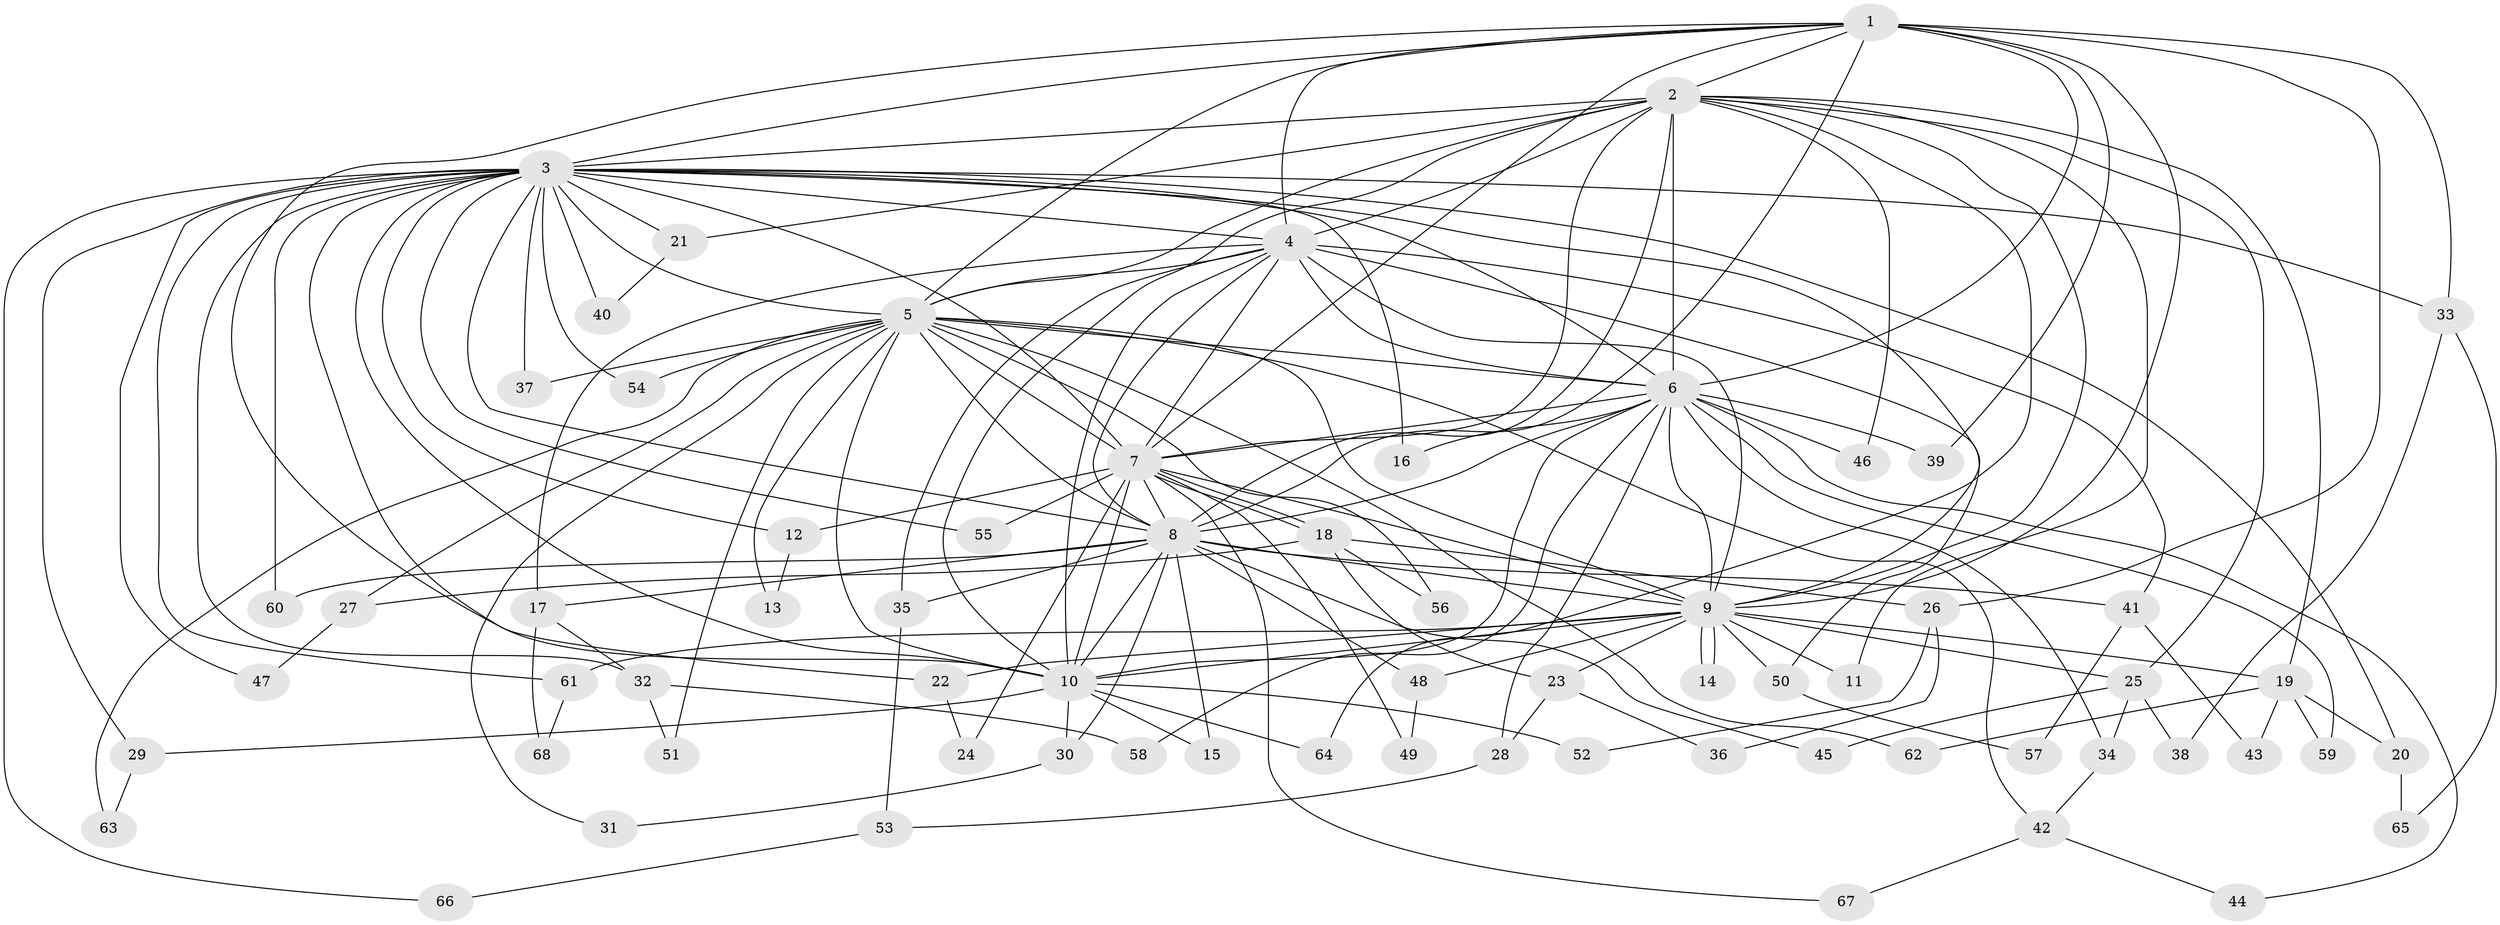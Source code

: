 // coarse degree distribution, {16: 0.07142857142857142, 14: 0.03571428571428571, 1: 0.03571428571428571, 3: 0.39285714285714285, 2: 0.07142857142857142, 4: 0.14285714285714285, 5: 0.07142857142857142, 11: 0.07142857142857142, 13: 0.03571428571428571, 6: 0.03571428571428571, 9: 0.03571428571428571}
// Generated by graph-tools (version 1.1) at 2025/36/03/04/25 23:36:29]
// undirected, 68 vertices, 161 edges
graph export_dot {
  node [color=gray90,style=filled];
  1;
  2;
  3;
  4;
  5;
  6;
  7;
  8;
  9;
  10;
  11;
  12;
  13;
  14;
  15;
  16;
  17;
  18;
  19;
  20;
  21;
  22;
  23;
  24;
  25;
  26;
  27;
  28;
  29;
  30;
  31;
  32;
  33;
  34;
  35;
  36;
  37;
  38;
  39;
  40;
  41;
  42;
  43;
  44;
  45;
  46;
  47;
  48;
  49;
  50;
  51;
  52;
  53;
  54;
  55;
  56;
  57;
  58;
  59;
  60;
  61;
  62;
  63;
  64;
  65;
  66;
  67;
  68;
  1 -- 2;
  1 -- 3;
  1 -- 4;
  1 -- 5;
  1 -- 6;
  1 -- 7;
  1 -- 8;
  1 -- 9;
  1 -- 10;
  1 -- 26;
  1 -- 33;
  1 -- 39;
  2 -- 3;
  2 -- 4;
  2 -- 5;
  2 -- 6;
  2 -- 7;
  2 -- 8;
  2 -- 9;
  2 -- 10;
  2 -- 11;
  2 -- 19;
  2 -- 21;
  2 -- 25;
  2 -- 46;
  2 -- 64;
  3 -- 4;
  3 -- 5;
  3 -- 6;
  3 -- 7;
  3 -- 8;
  3 -- 9;
  3 -- 10;
  3 -- 12;
  3 -- 16;
  3 -- 20;
  3 -- 21;
  3 -- 22;
  3 -- 29;
  3 -- 32;
  3 -- 33;
  3 -- 37;
  3 -- 40;
  3 -- 47;
  3 -- 54;
  3 -- 55;
  3 -- 60;
  3 -- 61;
  3 -- 66;
  4 -- 5;
  4 -- 6;
  4 -- 7;
  4 -- 8;
  4 -- 9;
  4 -- 10;
  4 -- 17;
  4 -- 35;
  4 -- 41;
  4 -- 50;
  5 -- 6;
  5 -- 7;
  5 -- 8;
  5 -- 9;
  5 -- 10;
  5 -- 13;
  5 -- 27;
  5 -- 31;
  5 -- 37;
  5 -- 42;
  5 -- 51;
  5 -- 54;
  5 -- 56;
  5 -- 62;
  5 -- 63;
  6 -- 7;
  6 -- 8;
  6 -- 9;
  6 -- 10;
  6 -- 16;
  6 -- 28;
  6 -- 34;
  6 -- 39;
  6 -- 44;
  6 -- 46;
  6 -- 58;
  6 -- 59;
  7 -- 8;
  7 -- 9;
  7 -- 10;
  7 -- 12;
  7 -- 18;
  7 -- 18;
  7 -- 24;
  7 -- 49;
  7 -- 55;
  7 -- 67;
  8 -- 9;
  8 -- 10;
  8 -- 15;
  8 -- 17;
  8 -- 30;
  8 -- 35;
  8 -- 41;
  8 -- 45;
  8 -- 48;
  8 -- 60;
  9 -- 10;
  9 -- 11;
  9 -- 14;
  9 -- 14;
  9 -- 19;
  9 -- 22;
  9 -- 23;
  9 -- 25;
  9 -- 48;
  9 -- 50;
  9 -- 61;
  10 -- 15;
  10 -- 29;
  10 -- 30;
  10 -- 52;
  10 -- 64;
  12 -- 13;
  17 -- 32;
  17 -- 68;
  18 -- 23;
  18 -- 26;
  18 -- 27;
  18 -- 56;
  19 -- 20;
  19 -- 43;
  19 -- 59;
  19 -- 62;
  20 -- 65;
  21 -- 40;
  22 -- 24;
  23 -- 28;
  23 -- 36;
  25 -- 34;
  25 -- 38;
  25 -- 45;
  26 -- 36;
  26 -- 52;
  27 -- 47;
  28 -- 53;
  29 -- 63;
  30 -- 31;
  32 -- 51;
  32 -- 58;
  33 -- 38;
  33 -- 65;
  34 -- 42;
  35 -- 53;
  41 -- 43;
  41 -- 57;
  42 -- 44;
  42 -- 67;
  48 -- 49;
  50 -- 57;
  53 -- 66;
  61 -- 68;
}
